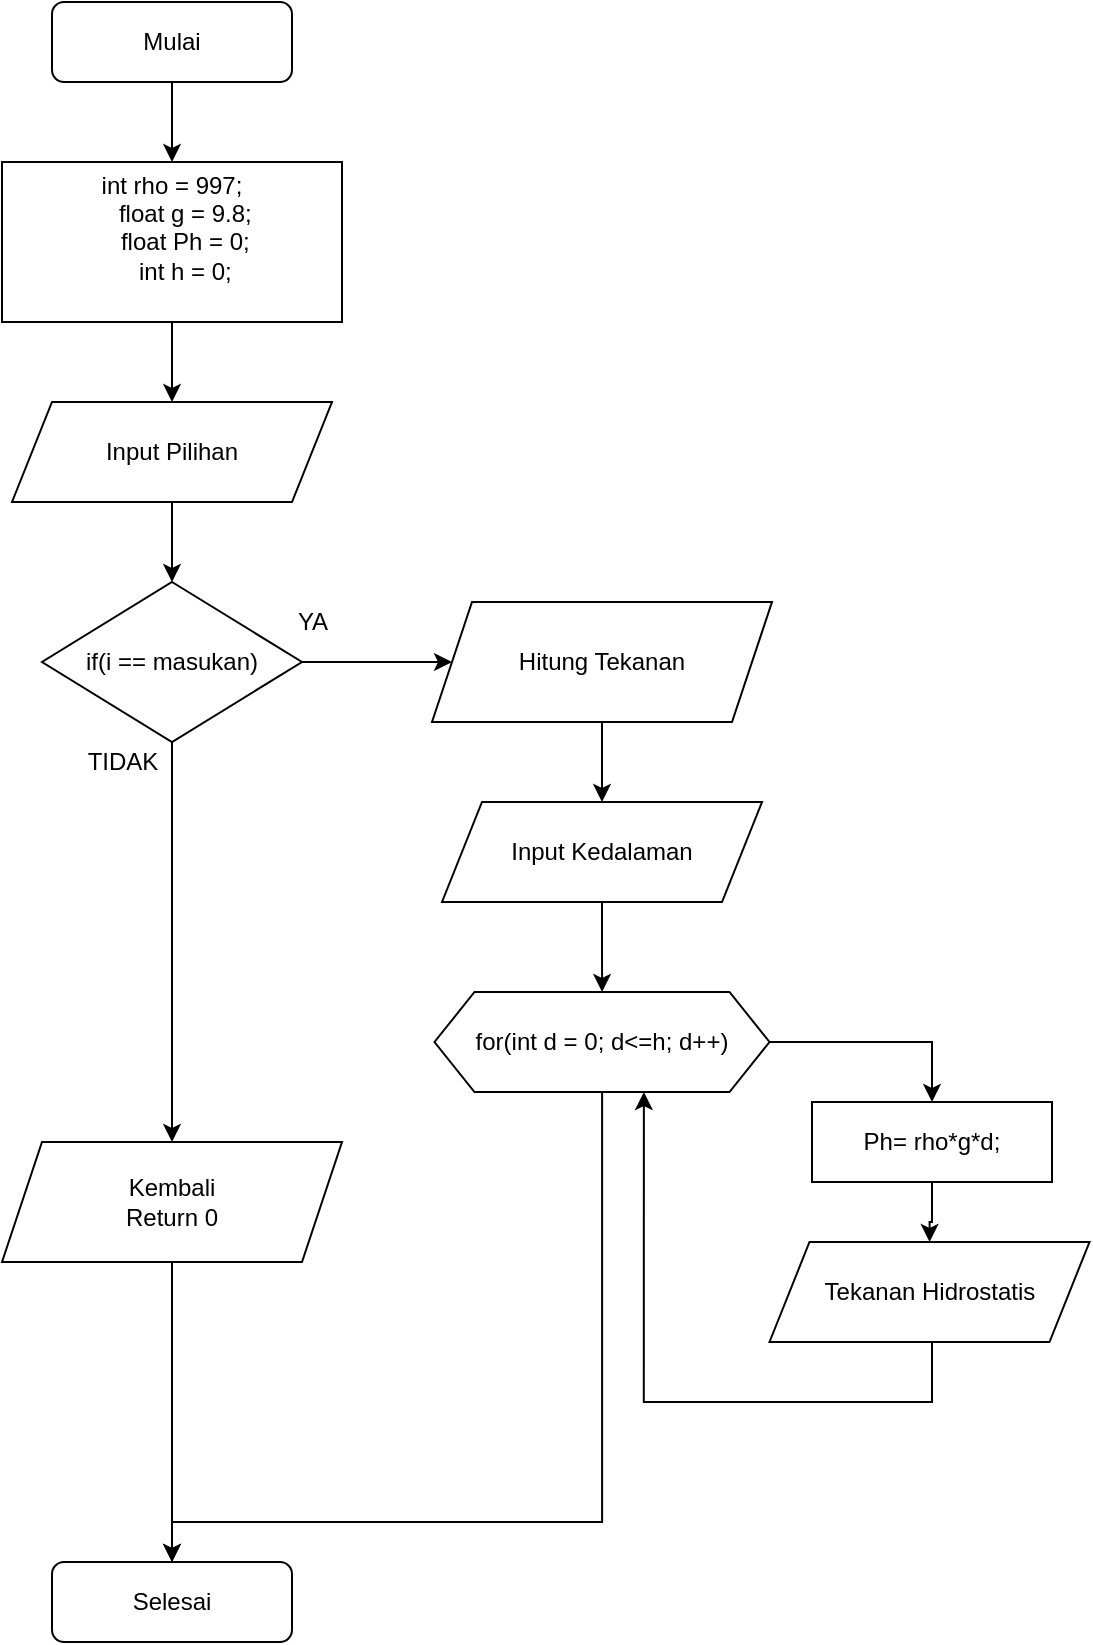 <mxfile version="14.6.1" type="github">
  <diagram id="C5RBs43oDa-KdzZeNtuy" name="Page-1">
    <mxGraphModel dx="1424" dy="729" grid="1" gridSize="10" guides="1" tooltips="1" connect="1" arrows="1" fold="1" page="1" pageScale="1" pageWidth="827" pageHeight="1169" math="0" shadow="0">
      <root>
        <mxCell id="WIyWlLk6GJQsqaUBKTNV-0" />
        <mxCell id="WIyWlLk6GJQsqaUBKTNV-1" parent="WIyWlLk6GJQsqaUBKTNV-0" />
        <mxCell id="Awn1qJWuYUPE6b0Io_90-3" value="" style="edgeStyle=orthogonalEdgeStyle;rounded=0;orthogonalLoop=1;jettySize=auto;html=1;" edge="1" parent="WIyWlLk6GJQsqaUBKTNV-1" source="Awn1qJWuYUPE6b0Io_90-0" target="Awn1qJWuYUPE6b0Io_90-2">
          <mxGeometry relative="1" as="geometry" />
        </mxCell>
        <mxCell id="Awn1qJWuYUPE6b0Io_90-0" value="Mulai" style="rounded=1;whiteSpace=wrap;html=1;" vertex="1" parent="WIyWlLk6GJQsqaUBKTNV-1">
          <mxGeometry x="230" y="40" width="120" height="40" as="geometry" />
        </mxCell>
        <mxCell id="Awn1qJWuYUPE6b0Io_90-8" value="" style="edgeStyle=orthogonalEdgeStyle;rounded=0;orthogonalLoop=1;jettySize=auto;html=1;" edge="1" parent="WIyWlLk6GJQsqaUBKTNV-1" source="Awn1qJWuYUPE6b0Io_90-2" target="Awn1qJWuYUPE6b0Io_90-6">
          <mxGeometry relative="1" as="geometry" />
        </mxCell>
        <mxCell id="Awn1qJWuYUPE6b0Io_90-2" value="int rho = 997; &lt;br&gt;&amp;nbsp;&amp;nbsp; &amp;nbsp;float g = 9.8;&lt;br&gt;&amp;nbsp;&amp;nbsp; &amp;nbsp;float Ph = 0;&lt;br&gt;&amp;nbsp;&amp;nbsp; &amp;nbsp;int h = 0;&lt;br&gt;&amp;nbsp;&amp;nbsp;&amp;nbsp; " style="rounded=0;whiteSpace=wrap;html=1;" vertex="1" parent="WIyWlLk6GJQsqaUBKTNV-1">
          <mxGeometry x="205" y="120" width="170" height="80" as="geometry" />
        </mxCell>
        <mxCell id="Awn1qJWuYUPE6b0Io_90-12" style="edgeStyle=orthogonalEdgeStyle;rounded=0;orthogonalLoop=1;jettySize=auto;html=1;entryX=0.5;entryY=0;entryDx=0;entryDy=0;" edge="1" parent="WIyWlLk6GJQsqaUBKTNV-1" source="Awn1qJWuYUPE6b0Io_90-4" target="Awn1qJWuYUPE6b0Io_90-11">
          <mxGeometry relative="1" as="geometry" />
        </mxCell>
        <mxCell id="Awn1qJWuYUPE6b0Io_90-4" value="&lt;div&gt;Kembali&lt;/div&gt;&lt;div&gt;Return 0&lt;br&gt;&lt;/div&gt;" style="shape=parallelogram;perimeter=parallelogramPerimeter;whiteSpace=wrap;html=1;fixedSize=1;" vertex="1" parent="WIyWlLk6GJQsqaUBKTNV-1">
          <mxGeometry x="205" y="610" width="170" height="60" as="geometry" />
        </mxCell>
        <mxCell id="Awn1qJWuYUPE6b0Io_90-10" value="" style="edgeStyle=orthogonalEdgeStyle;rounded=0;orthogonalLoop=1;jettySize=auto;html=1;" edge="1" parent="WIyWlLk6GJQsqaUBKTNV-1" source="Awn1qJWuYUPE6b0Io_90-6" target="Awn1qJWuYUPE6b0Io_90-9">
          <mxGeometry relative="1" as="geometry" />
        </mxCell>
        <mxCell id="Awn1qJWuYUPE6b0Io_90-6" value="Input Pilihan" style="shape=parallelogram;perimeter=parallelogramPerimeter;whiteSpace=wrap;html=1;fixedSize=1;" vertex="1" parent="WIyWlLk6GJQsqaUBKTNV-1">
          <mxGeometry x="210" y="240" width="160" height="50" as="geometry" />
        </mxCell>
        <mxCell id="Awn1qJWuYUPE6b0Io_90-13" value="" style="edgeStyle=orthogonalEdgeStyle;rounded=0;orthogonalLoop=1;jettySize=auto;html=1;" edge="1" parent="WIyWlLk6GJQsqaUBKTNV-1" source="Awn1qJWuYUPE6b0Io_90-9" target="Awn1qJWuYUPE6b0Io_90-4">
          <mxGeometry relative="1" as="geometry" />
        </mxCell>
        <mxCell id="Awn1qJWuYUPE6b0Io_90-15" value="" style="edgeStyle=orthogonalEdgeStyle;rounded=0;orthogonalLoop=1;jettySize=auto;html=1;" edge="1" parent="WIyWlLk6GJQsqaUBKTNV-1" source="Awn1qJWuYUPE6b0Io_90-9" target="Awn1qJWuYUPE6b0Io_90-14">
          <mxGeometry relative="1" as="geometry" />
        </mxCell>
        <mxCell id="Awn1qJWuYUPE6b0Io_90-9" value="if(i == masukan)" style="rhombus;whiteSpace=wrap;html=1;" vertex="1" parent="WIyWlLk6GJQsqaUBKTNV-1">
          <mxGeometry x="225" y="330" width="130" height="80" as="geometry" />
        </mxCell>
        <mxCell id="Awn1qJWuYUPE6b0Io_90-11" value="&lt;div&gt;Selesai&lt;/div&gt;" style="rounded=1;whiteSpace=wrap;html=1;" vertex="1" parent="WIyWlLk6GJQsqaUBKTNV-1">
          <mxGeometry x="230" y="820" width="120" height="40" as="geometry" />
        </mxCell>
        <mxCell id="Awn1qJWuYUPE6b0Io_90-17" value="" style="edgeStyle=orthogonalEdgeStyle;rounded=0;orthogonalLoop=1;jettySize=auto;html=1;" edge="1" parent="WIyWlLk6GJQsqaUBKTNV-1" source="Awn1qJWuYUPE6b0Io_90-14" target="Awn1qJWuYUPE6b0Io_90-16">
          <mxGeometry relative="1" as="geometry" />
        </mxCell>
        <mxCell id="Awn1qJWuYUPE6b0Io_90-14" value="Hitung Tekanan" style="shape=parallelogram;perimeter=parallelogramPerimeter;whiteSpace=wrap;html=1;fixedSize=1;" vertex="1" parent="WIyWlLk6GJQsqaUBKTNV-1">
          <mxGeometry x="420" y="340" width="170" height="60" as="geometry" />
        </mxCell>
        <mxCell id="Awn1qJWuYUPE6b0Io_90-21" value="" style="edgeStyle=orthogonalEdgeStyle;rounded=0;orthogonalLoop=1;jettySize=auto;html=1;" edge="1" parent="WIyWlLk6GJQsqaUBKTNV-1" source="Awn1qJWuYUPE6b0Io_90-16" target="Awn1qJWuYUPE6b0Io_90-20">
          <mxGeometry relative="1" as="geometry" />
        </mxCell>
        <mxCell id="Awn1qJWuYUPE6b0Io_90-16" value="Input Kedalaman" style="shape=parallelogram;perimeter=parallelogramPerimeter;whiteSpace=wrap;html=1;fixedSize=1;" vertex="1" parent="WIyWlLk6GJQsqaUBKTNV-1">
          <mxGeometry x="425" y="440" width="160" height="50" as="geometry" />
        </mxCell>
        <mxCell id="Awn1qJWuYUPE6b0Io_90-22" style="edgeStyle=orthogonalEdgeStyle;rounded=0;orthogonalLoop=1;jettySize=auto;html=1;entryX=0.5;entryY=0;entryDx=0;entryDy=0;" edge="1" parent="WIyWlLk6GJQsqaUBKTNV-1" source="Awn1qJWuYUPE6b0Io_90-20" target="Awn1qJWuYUPE6b0Io_90-11">
          <mxGeometry relative="1" as="geometry">
            <mxPoint x="290" y="690" as="targetPoint" />
            <Array as="points">
              <mxPoint x="505" y="800" />
              <mxPoint x="290" y="800" />
            </Array>
          </mxGeometry>
        </mxCell>
        <mxCell id="Awn1qJWuYUPE6b0Io_90-24" style="edgeStyle=orthogonalEdgeStyle;rounded=0;orthogonalLoop=1;jettySize=auto;html=1;entryX=0.5;entryY=0;entryDx=0;entryDy=0;" edge="1" parent="WIyWlLk6GJQsqaUBKTNV-1" source="Awn1qJWuYUPE6b0Io_90-20" target="Awn1qJWuYUPE6b0Io_90-23">
          <mxGeometry relative="1" as="geometry" />
        </mxCell>
        <mxCell id="Awn1qJWuYUPE6b0Io_90-20" value="for(int d = 0; d&amp;lt;=h; d++)" style="shape=hexagon;perimeter=hexagonPerimeter2;whiteSpace=wrap;html=1;fixedSize=1;" vertex="1" parent="WIyWlLk6GJQsqaUBKTNV-1">
          <mxGeometry x="421.25" y="535" width="167.5" height="50" as="geometry" />
        </mxCell>
        <mxCell id="Awn1qJWuYUPE6b0Io_90-27" value="" style="edgeStyle=orthogonalEdgeStyle;rounded=0;orthogonalLoop=1;jettySize=auto;html=1;" edge="1" parent="WIyWlLk6GJQsqaUBKTNV-1" source="Awn1qJWuYUPE6b0Io_90-23" target="Awn1qJWuYUPE6b0Io_90-25">
          <mxGeometry relative="1" as="geometry" />
        </mxCell>
        <mxCell id="Awn1qJWuYUPE6b0Io_90-23" value="Ph= rho*g*d;" style="rounded=0;whiteSpace=wrap;html=1;" vertex="1" parent="WIyWlLk6GJQsqaUBKTNV-1">
          <mxGeometry x="610" y="590" width="120" height="40" as="geometry" />
        </mxCell>
        <mxCell id="Awn1qJWuYUPE6b0Io_90-28" style="edgeStyle=orthogonalEdgeStyle;rounded=0;orthogonalLoop=1;jettySize=auto;html=1;entryX=0.625;entryY=1;entryDx=0;entryDy=0;" edge="1" parent="WIyWlLk6GJQsqaUBKTNV-1" source="Awn1qJWuYUPE6b0Io_90-25" target="Awn1qJWuYUPE6b0Io_90-20">
          <mxGeometry relative="1" as="geometry">
            <Array as="points">
              <mxPoint x="670" y="740" />
              <mxPoint x="526" y="740" />
            </Array>
          </mxGeometry>
        </mxCell>
        <mxCell id="Awn1qJWuYUPE6b0Io_90-25" value="Tekanan Hidrostatis" style="shape=parallelogram;perimeter=parallelogramPerimeter;whiteSpace=wrap;html=1;fixedSize=1;" vertex="1" parent="WIyWlLk6GJQsqaUBKTNV-1">
          <mxGeometry x="588.75" y="660" width="160" height="50" as="geometry" />
        </mxCell>
        <mxCell id="Awn1qJWuYUPE6b0Io_90-29" value="YA" style="text;html=1;align=center;verticalAlign=middle;resizable=0;points=[];autosize=1;strokeColor=none;" vertex="1" parent="WIyWlLk6GJQsqaUBKTNV-1">
          <mxGeometry x="345" y="340" width="30" height="20" as="geometry" />
        </mxCell>
        <mxCell id="Awn1qJWuYUPE6b0Io_90-30" value="TIDAK" style="text;html=1;align=center;verticalAlign=middle;resizable=0;points=[];autosize=1;strokeColor=none;" vertex="1" parent="WIyWlLk6GJQsqaUBKTNV-1">
          <mxGeometry x="240" y="410" width="50" height="20" as="geometry" />
        </mxCell>
      </root>
    </mxGraphModel>
  </diagram>
</mxfile>
